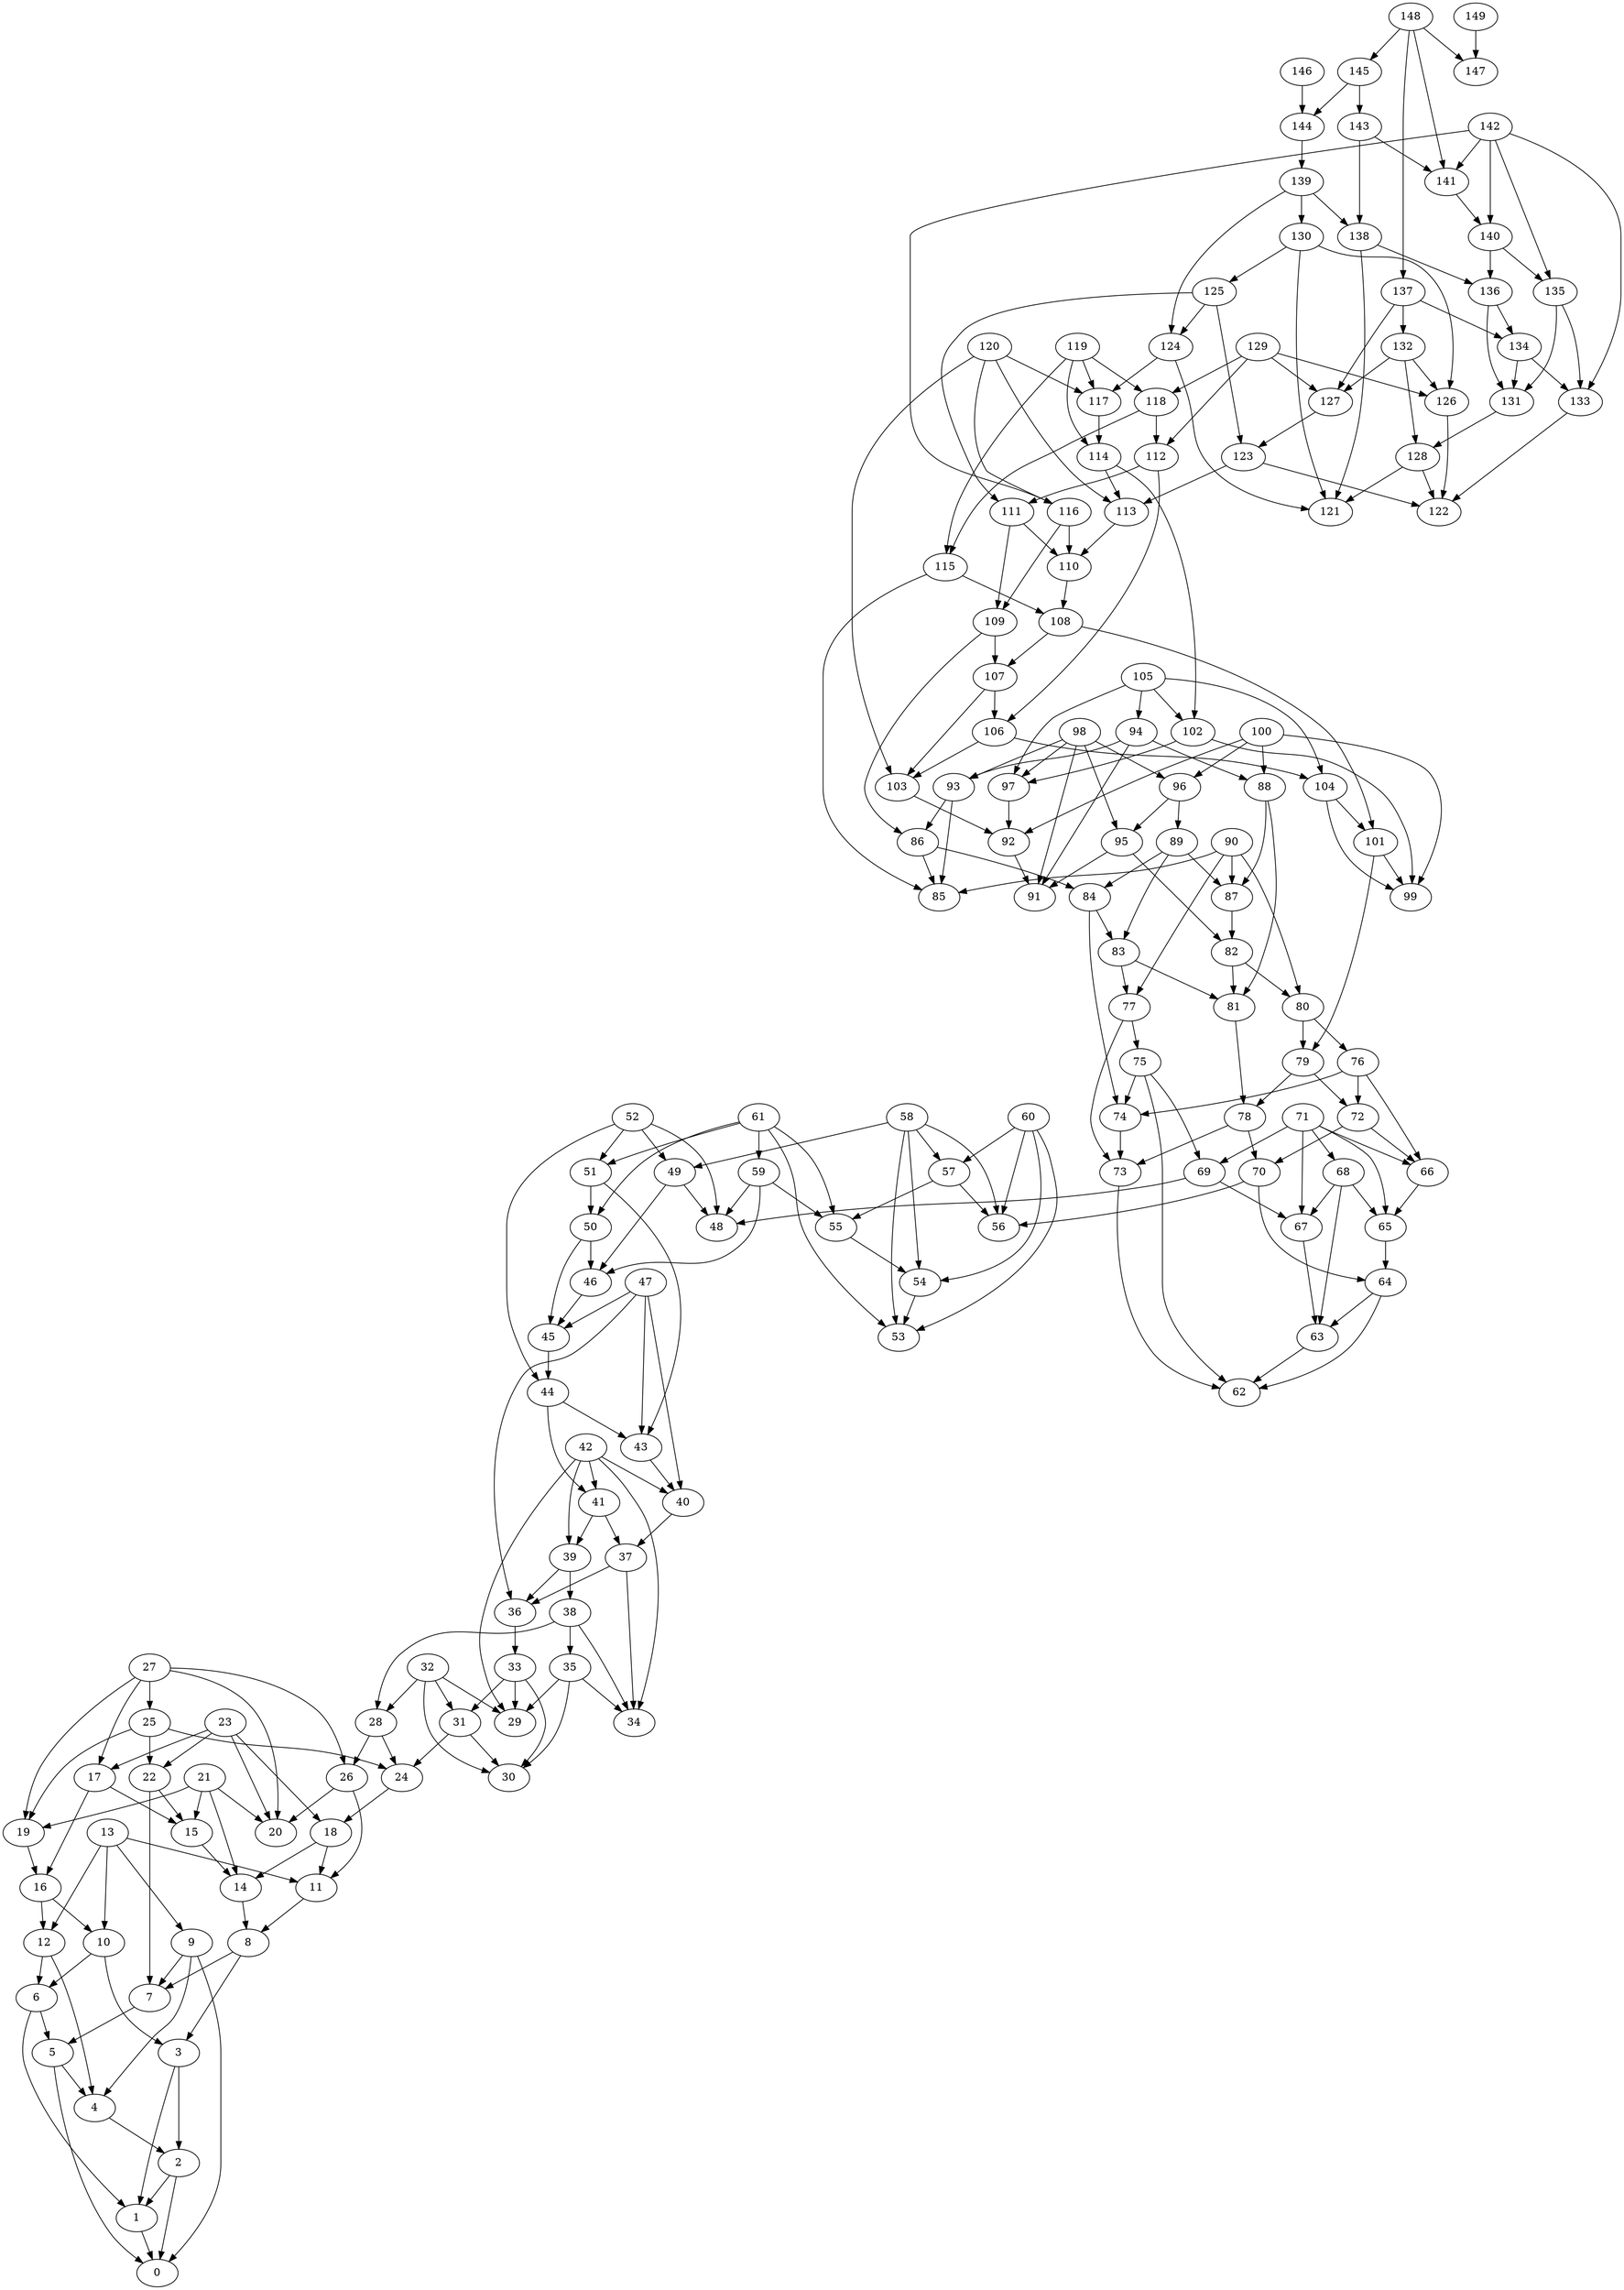 digraph my_graph {
0 [label=0]
1 [label=1]
2 [label=2]
3 [label=3]
4 [label=4]
5 [label=5]
6 [label=6]
7 [label=7]
8 [label=8]
9 [label=9]
10 [label=10]
11 [label=11]
12 [label=12]
13 [label=13]
14 [label=14]
15 [label=15]
16 [label=16]
17 [label=17]
18 [label=18]
19 [label=19]
20 [label=20]
21 [label=21]
22 [label=22]
23 [label=23]
24 [label=24]
25 [label=25]
26 [label=26]
27 [label=27]
28 [label=28]
29 [label=29]
30 [label=30]
31 [label=31]
32 [label=32]
33 [label=33]
34 [label=34]
35 [label=35]
36 [label=36]
37 [label=37]
38 [label=38]
39 [label=39]
40 [label=40]
41 [label=41]
42 [label=42]
43 [label=43]
44 [label=44]
45 [label=45]
46 [label=46]
47 [label=47]
48 [label=48]
49 [label=49]
50 [label=50]
51 [label=51]
52 [label=52]
53 [label=53]
54 [label=54]
55 [label=55]
56 [label=56]
57 [label=57]
58 [label=58]
59 [label=59]
60 [label=60]
61 [label=61]
62 [label=62]
63 [label=63]
64 [label=64]
65 [label=65]
66 [label=66]
67 [label=67]
68 [label=68]
69 [label=69]
70 [label=70]
71 [label=71]
72 [label=72]
73 [label=73]
74 [label=74]
75 [label=75]
76 [label=76]
77 [label=77]
78 [label=78]
79 [label=79]
80 [label=80]
81 [label=81]
82 [label=82]
83 [label=83]
84 [label=84]
85 [label=85]
86 [label=86]
87 [label=87]
88 [label=88]
89 [label=89]
90 [label=90]
91 [label=91]
92 [label=92]
93 [label=93]
94 [label=94]
95 [label=95]
96 [label=96]
97 [label=97]
98 [label=98]
99 [label=99]
100 [label=100]
101 [label=101]
102 [label=102]
103 [label=103]
104 [label=104]
105 [label=105]
106 [label=106]
107 [label=107]
108 [label=108]
109 [label=109]
110 [label=110]
111 [label=111]
112 [label=112]
113 [label=113]
114 [label=114]
115 [label=115]
116 [label=116]
117 [label=117]
118 [label=118]
119 [label=119]
120 [label=120]
121 [label=121]
122 [label=122]
123 [label=123]
124 [label=124]
125 [label=125]
126 [label=126]
127 [label=127]
128 [label=128]
129 [label=129]
130 [label=130]
131 [label=131]
132 [label=132]
133 [label=133]
134 [label=134]
135 [label=135]
136 [label=136]
137 [label=137]
138 [label=138]
139 [label=139]
140 [label=140]
141 [label=141]
142 [label=142]
143 [label=143]
144 [label=144]
145 [label=145]
146 [label=146]
147 [label=147]
148 [label=148]
149 [label=149]
1->0
2->1
2->0
3->2
3->1
4->2
5->4
5->0
6->5
6->1
7->5
8->7
8->3
9->4
9->7
9->0
10->3
10->6
11->8
12->4
12->6
13->11
13->12
13->9
13->10
14->8
15->14
16->10
16->12
17->15
17->16
18->11
18->14
19->16
21->20
21->15
21->19
21->14
22->15
22->7
23->22
23->18
23->17
23->20
24->18
25->24
25->19
25->22
26->11
26->20
27->26
27->17
27->20
27->19
27->25
28->24
28->26
31->30
31->24
32->29
32->31
32->30
32->28
33->29
33->31
33->30
35->34
35->30
35->29
36->33
37->34
37->36
38->35
38->34
38->28
39->36
39->38
40->37
41->39
41->37
42->40
42->34
42->29
42->41
42->39
43->40
44->41
44->43
45->44
46->45
47->40
47->36
47->45
47->43
49->48
49->46
50->46
50->45
51->50
51->43
52->44
52->48
52->49
52->51
54->53
55->54
57->55
57->56
58->49
58->54
58->53
58->57
58->56
59->46
59->55
59->48
60->56
60->53
60->54
60->57
61->53
61->50
61->59
61->55
61->51
63->62
64->63
64->62
65->64
66->65
67->63
68->67
68->63
68->65
69->48
69->67
70->64
70->56
71->69
71->66
71->65
71->67
71->68
72->70
72->66
73->62
74->73
75->74
75->69
75->62
76->66
76->72
76->74
77->73
77->75
78->73
78->70
79->72
79->78
80->76
80->79
81->78
82->81
82->80
83->77
83->81
84->74
84->83
86->84
86->85
87->82
88->87
88->81
89->84
89->87
89->83
90->85
90->87
90->80
90->77
92->91
93->86
93->85
94->91
94->88
94->93
95->91
95->82
96->95
96->89
97->92
98->97
98->96
98->91
98->95
98->93
100->92
100->96
100->99
100->88
101->79
101->99
102->99
102->97
103->92
104->101
104->99
105->97
105->104
105->102
105->94
106->103
106->104
107->103
107->106
108->101
108->107
109->86
109->107
110->108
111->109
111->110
112->111
112->106
113->110
114->102
114->113
115->85
115->108
116->109
116->110
117->114
118->115
118->112
119->114
119->118
119->117
119->115
120->117
120->116
120->103
120->113
123->122
123->113
124->117
124->121
125->124
125->123
125->111
126->122
127->123
128->122
128->121
129->112
129->118
129->127
129->126
130->126
130->121
130->125
131->128
132->127
132->126
132->128
133->122
134->133
134->131
135->131
135->133
136->131
136->134
137->132
137->127
137->134
138->136
138->121
139->124
139->138
139->130
140->135
140->136
141->140
142->135
142->133
142->141
142->116
142->140
143->141
143->138
144->139
145->144
145->143
146->144
148->137
148->147
148->141
148->145
149->147
}